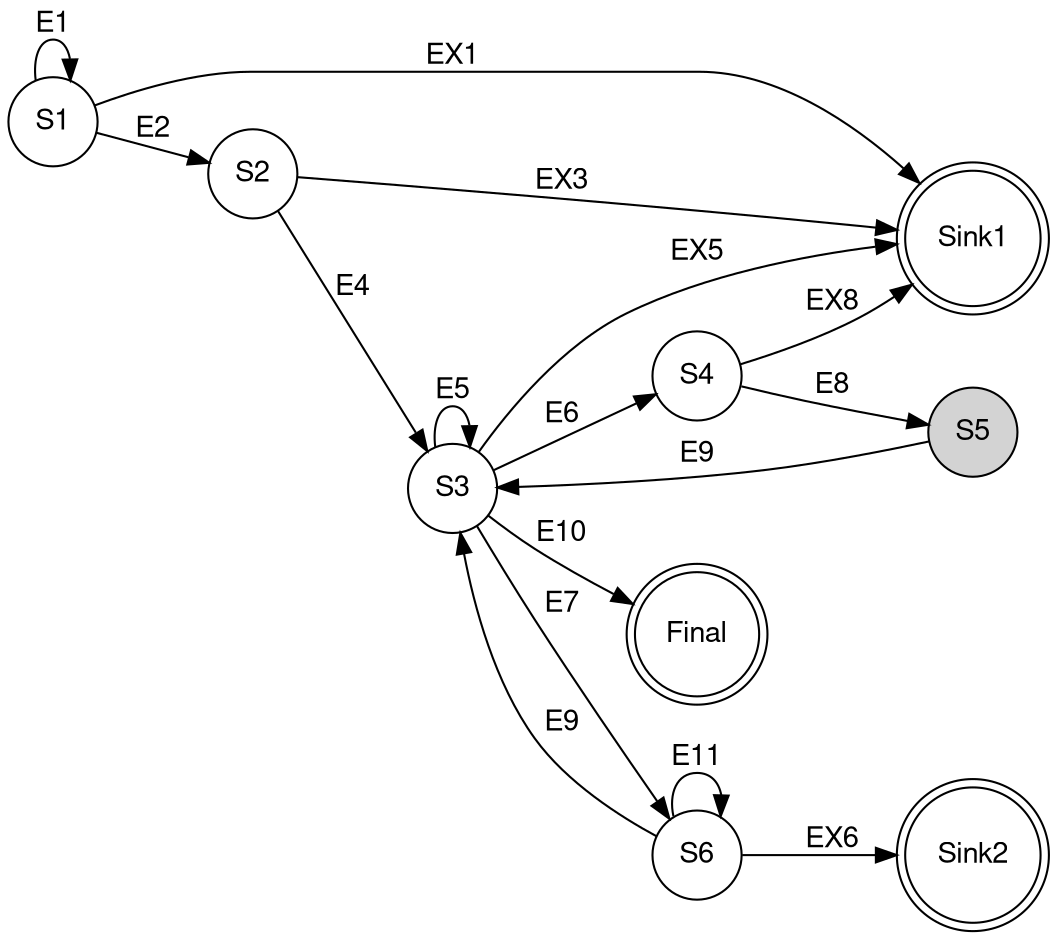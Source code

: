 digraph finite_state_machine {
	fontname="Helvetica,Arial,sans-serif"
	node [fontname="Helvetica,Arial,sans-serif"]
	edge [fontname="Helvetica,Arial,sans-serif"]
	rankdir=LR;
	node [shape = doublecircle]; Sink1 Sink2 Final;
    node [style = "filled" shape = circle]; S5;
	node [style = "" shape = circle color = black];
	// State 1
	S1 -> Sink1 [label = "EX1"]; // corrupt archive, not a warc info record
	S1 -> S1 [label = "E1"]; // headers not complete, keep reading
	S1 -> S2 [label = "E2"]; // headers complete, get content
	// State 2
	S2 -> S3 [label = "E4"]; // we have the content, start looking for conversion
	S2 -> Sink1 [label = "EX3"]; // corrupt archive, content ended prematurely
	// State 3
	S3 -> Sink1 [label = "EX5"]; // corrupt archive
	S3 -> S3 [label = "E5"]; // headers not complete, keep reading
	S3 -> S4 [label = "E6"]; // headers complete, move to get content
	S3 -> S6 [label = "E7"]; // headers corrupt, scan to find next record
	S3 -> Final [label = "E10"]; // done with the WET Archive File
	// State 4
	S4 -> S5 [label = "E8"]; // this is our stop state, record is complete
	S4 -> Sink1 [label = "EX8"]; // error, we failed to get a complete record
    // State 5
    S5 -> S3 [label = "E9"]; // only one transition allowed, get the new WARCConversion record
    // State 6
    S6 -> S3 [label = "E9"]; // found one .. maybe, back to S3 to parse
    S6 -> S6 [label = "E11"]; // no new record yet, keep looking
    S6 -> Sink2 [label = "EX6"]; // ran out of stream before finding new record
}
	
